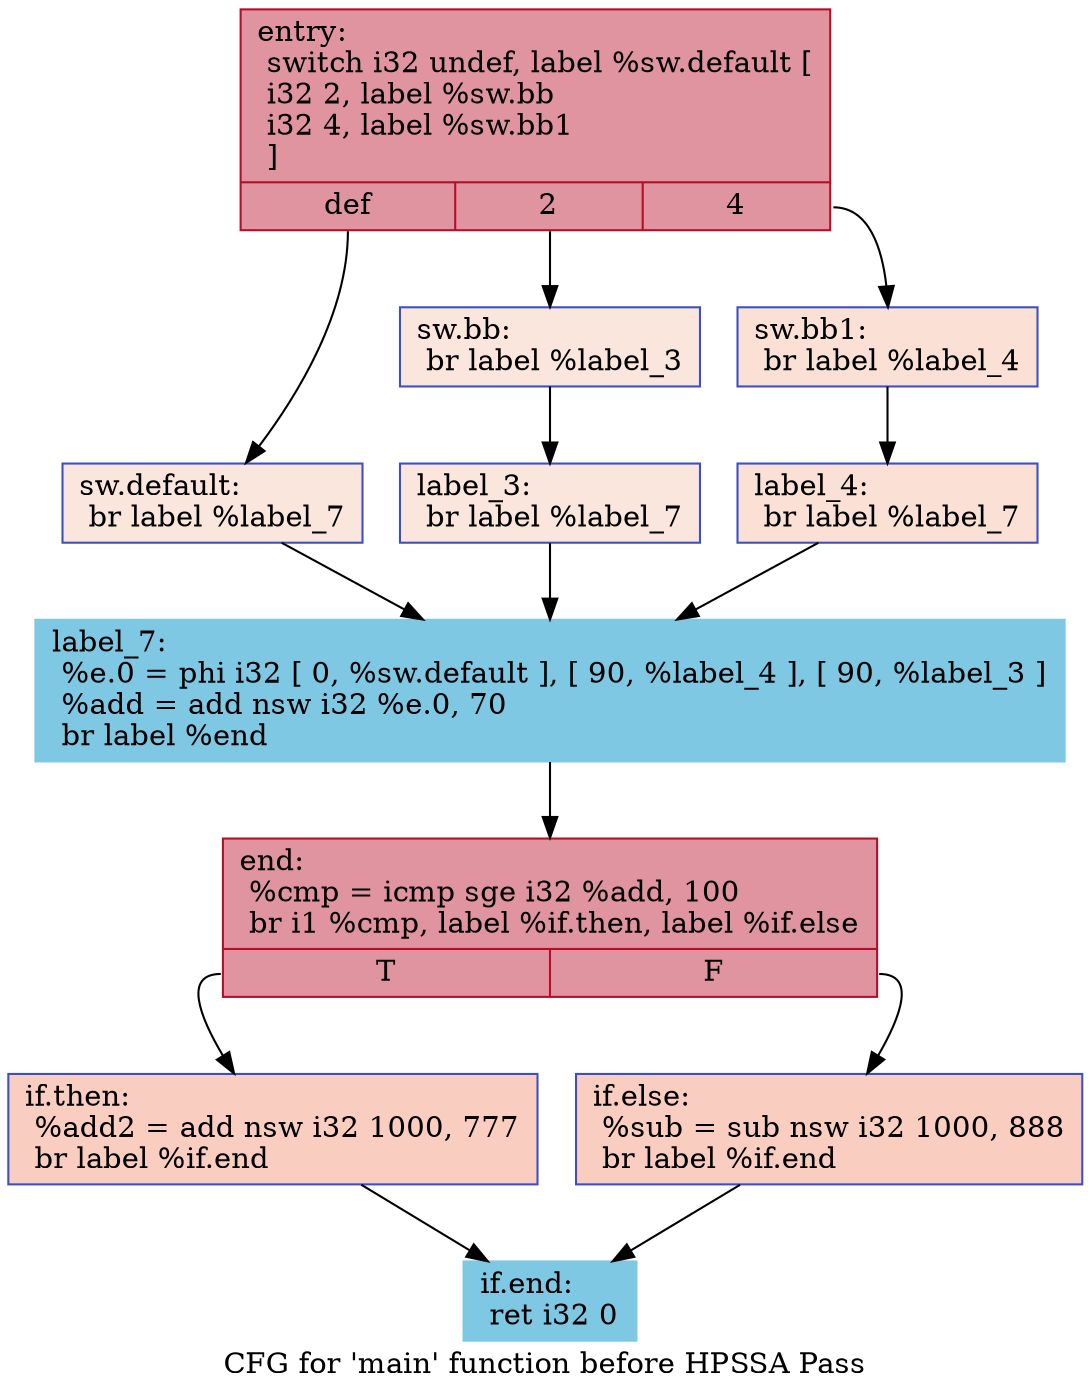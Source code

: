 digraph "CFG for 'main' function" {
	label="CFG for 'main' function before HPSSA Pass";

	Node0x55b8d5860770 [shape=record,color="#b70d28ff", style=filled, fillcolor="#b70d2870",label="{entry:\l  switch i32 undef, label %sw.default [\l    i32 2, label %sw.bb\l    i32 4, label %sw.bb1\l  ]\l|{<s0>def|<s1>2|<s2>4}}"];
	Node0x55b8d5860770:s0 -> Node0x55b8d5860cd0;
	Node0x55b8d5860770:s1 -> Node0x55b8d5860d50;
	Node0x55b8d5860770:s2 -> Node0x55b8d5860df0;
	Node0x55b8d5860d50 [shape=record,color="#3d50c3ff", style=filled, fillcolor="#f3c7b170",label="{sw.bb:                                            \l  br label %label_3\l}"];
	Node0x55b8d5860d50 -> Node0x55b8d5860f80;
	Node0x55b8d5860df0 [shape=record,color="#3d50c3ff", style=filled, fillcolor="#f7bca170",label="{sw.bb1:                                           \l  br label %label_4\l}"];
	Node0x55b8d5860df0 -> Node0x55b8d5861060;
	Node0x55b8d5860cd0 [shape=record,color="#3d50c3ff", style=filled, fillcolor="#f3c7b170",label="{sw.default:                                       \l  br label %label_7\l}"];
	Node0x55b8d5860cd0 -> Node0x55b8d5861140;
	Node0x55b8d5860f80 [shape=record,color="#3d50c3ff", style=filled, fillcolor="#f3c7b170",label="{label_3:                                          \l  br label %label_7\l}"];
	Node0x55b8d5860f80 -> Node0x55b8d5861140;
	Node0x55b8d5861060 [shape=record,color="#3d50c3ff", style=filled, fillcolor="#f7bca170",label="{label_4:                                          \l  br label %label_7\l}"];
	Node0x55b8d5861060 -> Node0x55b8d5861140;
	Node0x55b8d5861140 [shape=record,color="#7EC8E3", style=filled, fillcolor="#7EC8E3",label="{label_7:                                          \l  %e.0 = phi i32 [ 0, %sw.default ], [ 90, %label_4 ], [ 90, %label_3 ]\l  %add = add nsw i32 %e.0, 70\l  br label %end\l}"];
	Node0x55b8d5861140 -> Node0x55b8d5861500;
	Node0x55b8d5861500 [shape=record,color="#b70d28ff", style=filled, fillcolor="#b70d2870",label="{end:                                              \l  %cmp = icmp sge i32 %add, 100\l  br i1 %cmp, label %if.then, label %if.else\l|{<s0>T|<s1>F}}"];
	Node0x55b8d5861500:s0 -> Node0x55b8d58616c0;
	Node0x55b8d5861500:s1 -> Node0x55b8d5861730;
	Node0x55b8d58616c0 [shape=record,color="#3d50c3ff", style=filled, fillcolor="#f2907270",label="{if.then:                                          \l  %add2 = add nsw i32 1000, 777\l  br label %if.end\l}"];
	Node0x55b8d58616c0 -> Node0x55b8d5861b00;
	Node0x55b8d5861730 [shape=record,color="#3d50c3ff", style=filled, fillcolor="#f2907270",label="{if.else:                                          \l  %sub = sub nsw i32 1000, 888\l  br label %if.end\l}"];
	Node0x55b8d5861730 -> Node0x55b8d5861b00;
	Node0x55b8d5861b00 [shape=record,color="#7EC8E3", style=filled, fillcolor="#7EC8E3",label="{if.end:                                           \l  ret i32 0\l}"];
}

